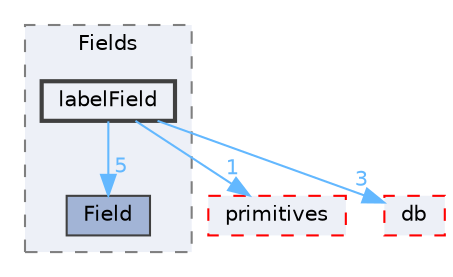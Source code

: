 digraph "src/OpenFOAM/fields/Fields/labelField"
{
 // LATEX_PDF_SIZE
  bgcolor="transparent";
  edge [fontname=Helvetica,fontsize=10,labelfontname=Helvetica,labelfontsize=10];
  node [fontname=Helvetica,fontsize=10,shape=box,height=0.2,width=0.4];
  compound=true
  subgraph clusterdir_7d364942a13d3ce50f6681364b448a98 {
    graph [ bgcolor="#edf0f7", pencolor="grey50", label="Fields", fontname=Helvetica,fontsize=10 style="filled,dashed", URL="dir_7d364942a13d3ce50f6681364b448a98.html",tooltip=""]
  dir_4ebd9bc21e2e523c28661f024575b5ba [label="Field", fillcolor="#a2b4d6", color="grey25", style="filled", URL="dir_4ebd9bc21e2e523c28661f024575b5ba.html",tooltip=""];
  dir_3a2ce2d91cacc719bd292bc00f4f4fdc [label="labelField", fillcolor="#edf0f7", color="grey25", style="filled,bold", URL="dir_3a2ce2d91cacc719bd292bc00f4f4fdc.html",tooltip=""];
  }
  dir_3e50f45338116b169052b428016851aa [label="primitives", fillcolor="#edf0f7", color="red", style="filled,dashed", URL="dir_3e50f45338116b169052b428016851aa.html",tooltip=""];
  dir_63c634f7a7cfd679ac26c67fb30fc32f [label="db", fillcolor="#edf0f7", color="red", style="filled,dashed", URL="dir_63c634f7a7cfd679ac26c67fb30fc32f.html",tooltip=""];
  dir_3a2ce2d91cacc719bd292bc00f4f4fdc->dir_3e50f45338116b169052b428016851aa [headlabel="1", labeldistance=1.5 headhref="dir_002059_003069.html" href="dir_002059_003069.html" color="steelblue1" fontcolor="steelblue1"];
  dir_3a2ce2d91cacc719bd292bc00f4f4fdc->dir_4ebd9bc21e2e523c28661f024575b5ba [headlabel="5", labeldistance=1.5 headhref="dir_002059_001319.html" href="dir_002059_001319.html" color="steelblue1" fontcolor="steelblue1"];
  dir_3a2ce2d91cacc719bd292bc00f4f4fdc->dir_63c634f7a7cfd679ac26c67fb30fc32f [headlabel="3", labeldistance=1.5 headhref="dir_002059_000817.html" href="dir_002059_000817.html" color="steelblue1" fontcolor="steelblue1"];
}
